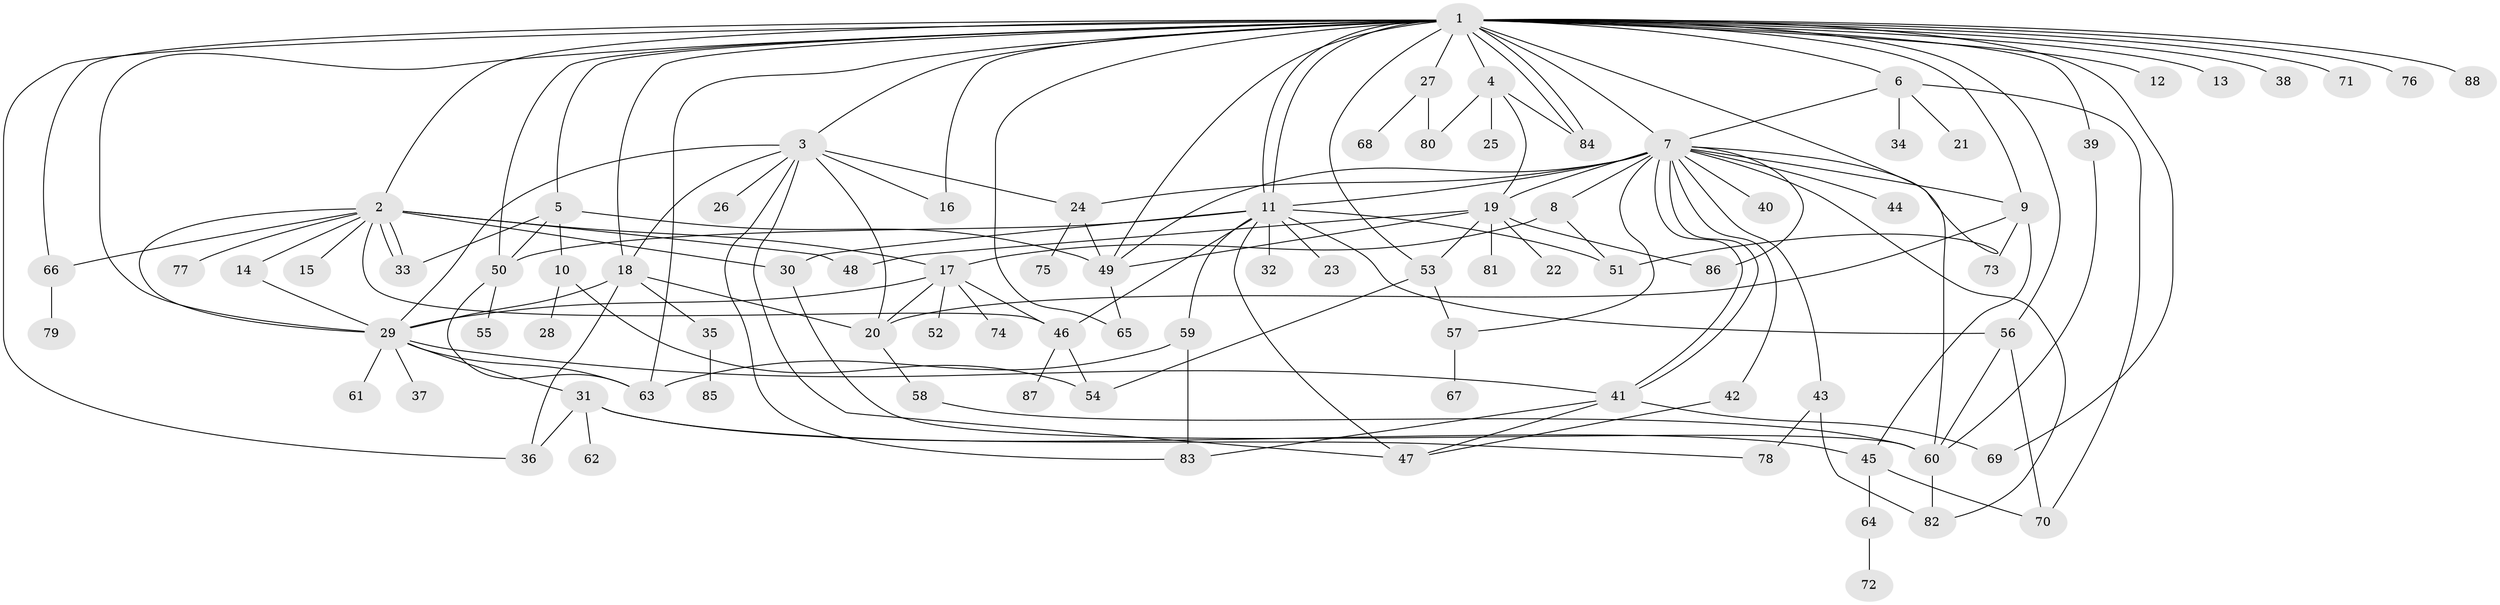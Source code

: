 // coarse degree distribution, {30: 0.015873015873015872, 10: 0.047619047619047616, 5: 0.031746031746031744, 4: 0.12698412698412698, 15: 0.015873015873015872, 7: 0.015873015873015872, 13: 0.015873015873015872, 1: 0.42857142857142855, 9: 0.015873015873015872, 2: 0.12698412698412698, 6: 0.07936507936507936, 3: 0.07936507936507936}
// Generated by graph-tools (version 1.1) at 2025/23/03/03/25 07:23:49]
// undirected, 88 vertices, 152 edges
graph export_dot {
graph [start="1"]
  node [color=gray90,style=filled];
  1;
  2;
  3;
  4;
  5;
  6;
  7;
  8;
  9;
  10;
  11;
  12;
  13;
  14;
  15;
  16;
  17;
  18;
  19;
  20;
  21;
  22;
  23;
  24;
  25;
  26;
  27;
  28;
  29;
  30;
  31;
  32;
  33;
  34;
  35;
  36;
  37;
  38;
  39;
  40;
  41;
  42;
  43;
  44;
  45;
  46;
  47;
  48;
  49;
  50;
  51;
  52;
  53;
  54;
  55;
  56;
  57;
  58;
  59;
  60;
  61;
  62;
  63;
  64;
  65;
  66;
  67;
  68;
  69;
  70;
  71;
  72;
  73;
  74;
  75;
  76;
  77;
  78;
  79;
  80;
  81;
  82;
  83;
  84;
  85;
  86;
  87;
  88;
  1 -- 2;
  1 -- 3;
  1 -- 4;
  1 -- 5;
  1 -- 6;
  1 -- 7;
  1 -- 9;
  1 -- 11;
  1 -- 11;
  1 -- 12;
  1 -- 13;
  1 -- 16;
  1 -- 18;
  1 -- 27;
  1 -- 29;
  1 -- 36;
  1 -- 38;
  1 -- 39;
  1 -- 49;
  1 -- 50;
  1 -- 51;
  1 -- 53;
  1 -- 56;
  1 -- 63;
  1 -- 65;
  1 -- 66;
  1 -- 69;
  1 -- 71;
  1 -- 76;
  1 -- 84;
  1 -- 84;
  1 -- 88;
  2 -- 14;
  2 -- 15;
  2 -- 17;
  2 -- 29;
  2 -- 30;
  2 -- 33;
  2 -- 33;
  2 -- 46;
  2 -- 48;
  2 -- 66;
  2 -- 77;
  3 -- 16;
  3 -- 18;
  3 -- 20;
  3 -- 24;
  3 -- 26;
  3 -- 29;
  3 -- 47;
  3 -- 83;
  4 -- 19;
  4 -- 25;
  4 -- 80;
  4 -- 84;
  5 -- 10;
  5 -- 33;
  5 -- 49;
  5 -- 50;
  6 -- 7;
  6 -- 21;
  6 -- 34;
  6 -- 70;
  7 -- 8;
  7 -- 9;
  7 -- 11;
  7 -- 19;
  7 -- 24;
  7 -- 40;
  7 -- 41;
  7 -- 41;
  7 -- 42;
  7 -- 43;
  7 -- 44;
  7 -- 49;
  7 -- 57;
  7 -- 60;
  7 -- 82;
  7 -- 86;
  8 -- 17;
  8 -- 51;
  9 -- 20;
  9 -- 45;
  9 -- 73;
  10 -- 28;
  10 -- 54;
  11 -- 23;
  11 -- 30;
  11 -- 32;
  11 -- 46;
  11 -- 47;
  11 -- 50;
  11 -- 51;
  11 -- 56;
  11 -- 59;
  14 -- 29;
  17 -- 20;
  17 -- 29;
  17 -- 46;
  17 -- 52;
  17 -- 74;
  18 -- 20;
  18 -- 29;
  18 -- 35;
  18 -- 36;
  19 -- 22;
  19 -- 48;
  19 -- 49;
  19 -- 53;
  19 -- 81;
  19 -- 86;
  20 -- 58;
  24 -- 49;
  24 -- 75;
  27 -- 68;
  27 -- 80;
  29 -- 31;
  29 -- 37;
  29 -- 41;
  29 -- 61;
  29 -- 63;
  30 -- 60;
  31 -- 36;
  31 -- 45;
  31 -- 62;
  31 -- 78;
  35 -- 85;
  39 -- 60;
  41 -- 47;
  41 -- 69;
  41 -- 83;
  42 -- 47;
  43 -- 78;
  43 -- 82;
  45 -- 64;
  45 -- 70;
  46 -- 54;
  46 -- 87;
  49 -- 65;
  50 -- 55;
  50 -- 63;
  53 -- 54;
  53 -- 57;
  56 -- 60;
  56 -- 70;
  57 -- 67;
  58 -- 60;
  59 -- 63;
  59 -- 83;
  60 -- 82;
  64 -- 72;
  66 -- 79;
}

